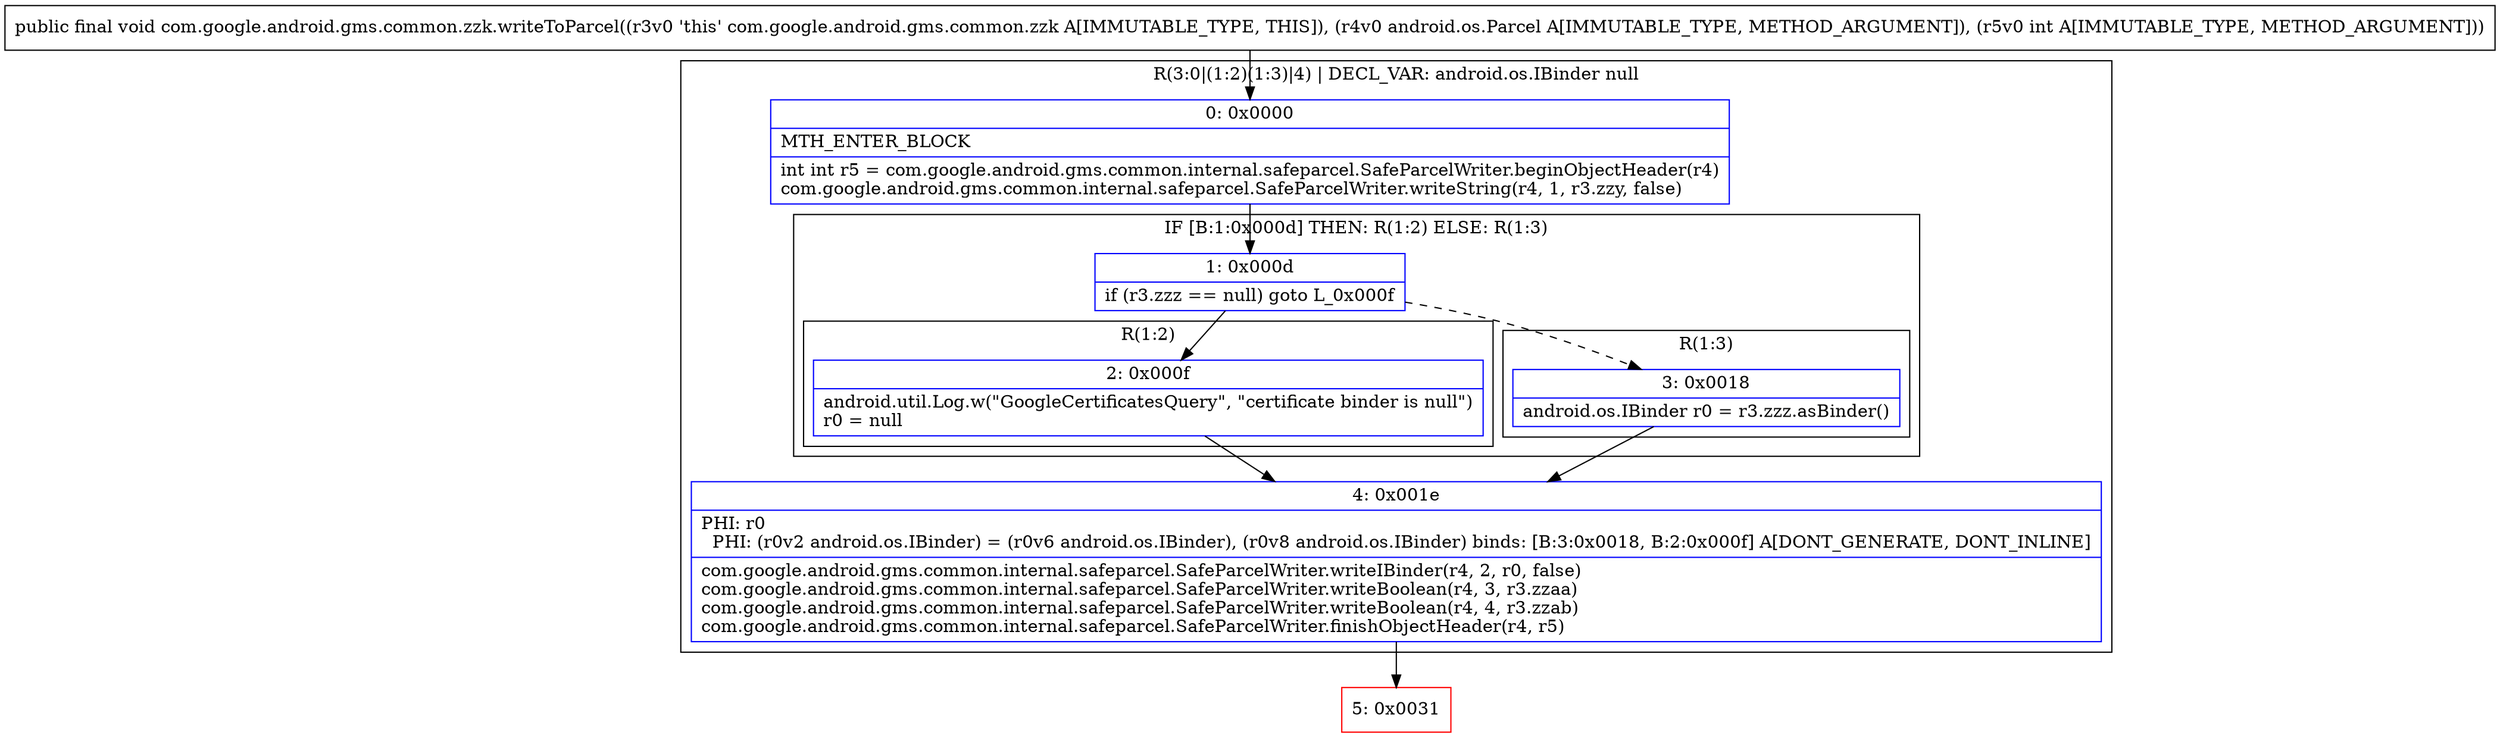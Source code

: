 digraph "CFG forcom.google.android.gms.common.zzk.writeToParcel(Landroid\/os\/Parcel;I)V" {
subgraph cluster_Region_1677029144 {
label = "R(3:0|(1:2)(1:3)|4) | DECL_VAR: android.os.IBinder null\l";
node [shape=record,color=blue];
Node_0 [shape=record,label="{0\:\ 0x0000|MTH_ENTER_BLOCK\l|int int r5 = com.google.android.gms.common.internal.safeparcel.SafeParcelWriter.beginObjectHeader(r4)\lcom.google.android.gms.common.internal.safeparcel.SafeParcelWriter.writeString(r4, 1, r3.zzy, false)\l}"];
subgraph cluster_IfRegion_124505195 {
label = "IF [B:1:0x000d] THEN: R(1:2) ELSE: R(1:3)";
node [shape=record,color=blue];
Node_1 [shape=record,label="{1\:\ 0x000d|if (r3.zzz == null) goto L_0x000f\l}"];
subgraph cluster_Region_1833908003 {
label = "R(1:2)";
node [shape=record,color=blue];
Node_2 [shape=record,label="{2\:\ 0x000f|android.util.Log.w(\"GoogleCertificatesQuery\", \"certificate binder is null\")\lr0 = null\l}"];
}
subgraph cluster_Region_1784402073 {
label = "R(1:3)";
node [shape=record,color=blue];
Node_3 [shape=record,label="{3\:\ 0x0018|android.os.IBinder r0 = r3.zzz.asBinder()\l}"];
}
}
Node_4 [shape=record,label="{4\:\ 0x001e|PHI: r0 \l  PHI: (r0v2 android.os.IBinder) = (r0v6 android.os.IBinder), (r0v8 android.os.IBinder) binds: [B:3:0x0018, B:2:0x000f] A[DONT_GENERATE, DONT_INLINE]\l|com.google.android.gms.common.internal.safeparcel.SafeParcelWriter.writeIBinder(r4, 2, r0, false)\lcom.google.android.gms.common.internal.safeparcel.SafeParcelWriter.writeBoolean(r4, 3, r3.zzaa)\lcom.google.android.gms.common.internal.safeparcel.SafeParcelWriter.writeBoolean(r4, 4, r3.zzab)\lcom.google.android.gms.common.internal.safeparcel.SafeParcelWriter.finishObjectHeader(r4, r5)\l}"];
}
Node_5 [shape=record,color=red,label="{5\:\ 0x0031}"];
MethodNode[shape=record,label="{public final void com.google.android.gms.common.zzk.writeToParcel((r3v0 'this' com.google.android.gms.common.zzk A[IMMUTABLE_TYPE, THIS]), (r4v0 android.os.Parcel A[IMMUTABLE_TYPE, METHOD_ARGUMENT]), (r5v0 int A[IMMUTABLE_TYPE, METHOD_ARGUMENT])) }"];
MethodNode -> Node_0;
Node_0 -> Node_1;
Node_1 -> Node_2;
Node_1 -> Node_3[style=dashed];
Node_2 -> Node_4;
Node_3 -> Node_4;
Node_4 -> Node_5;
}

